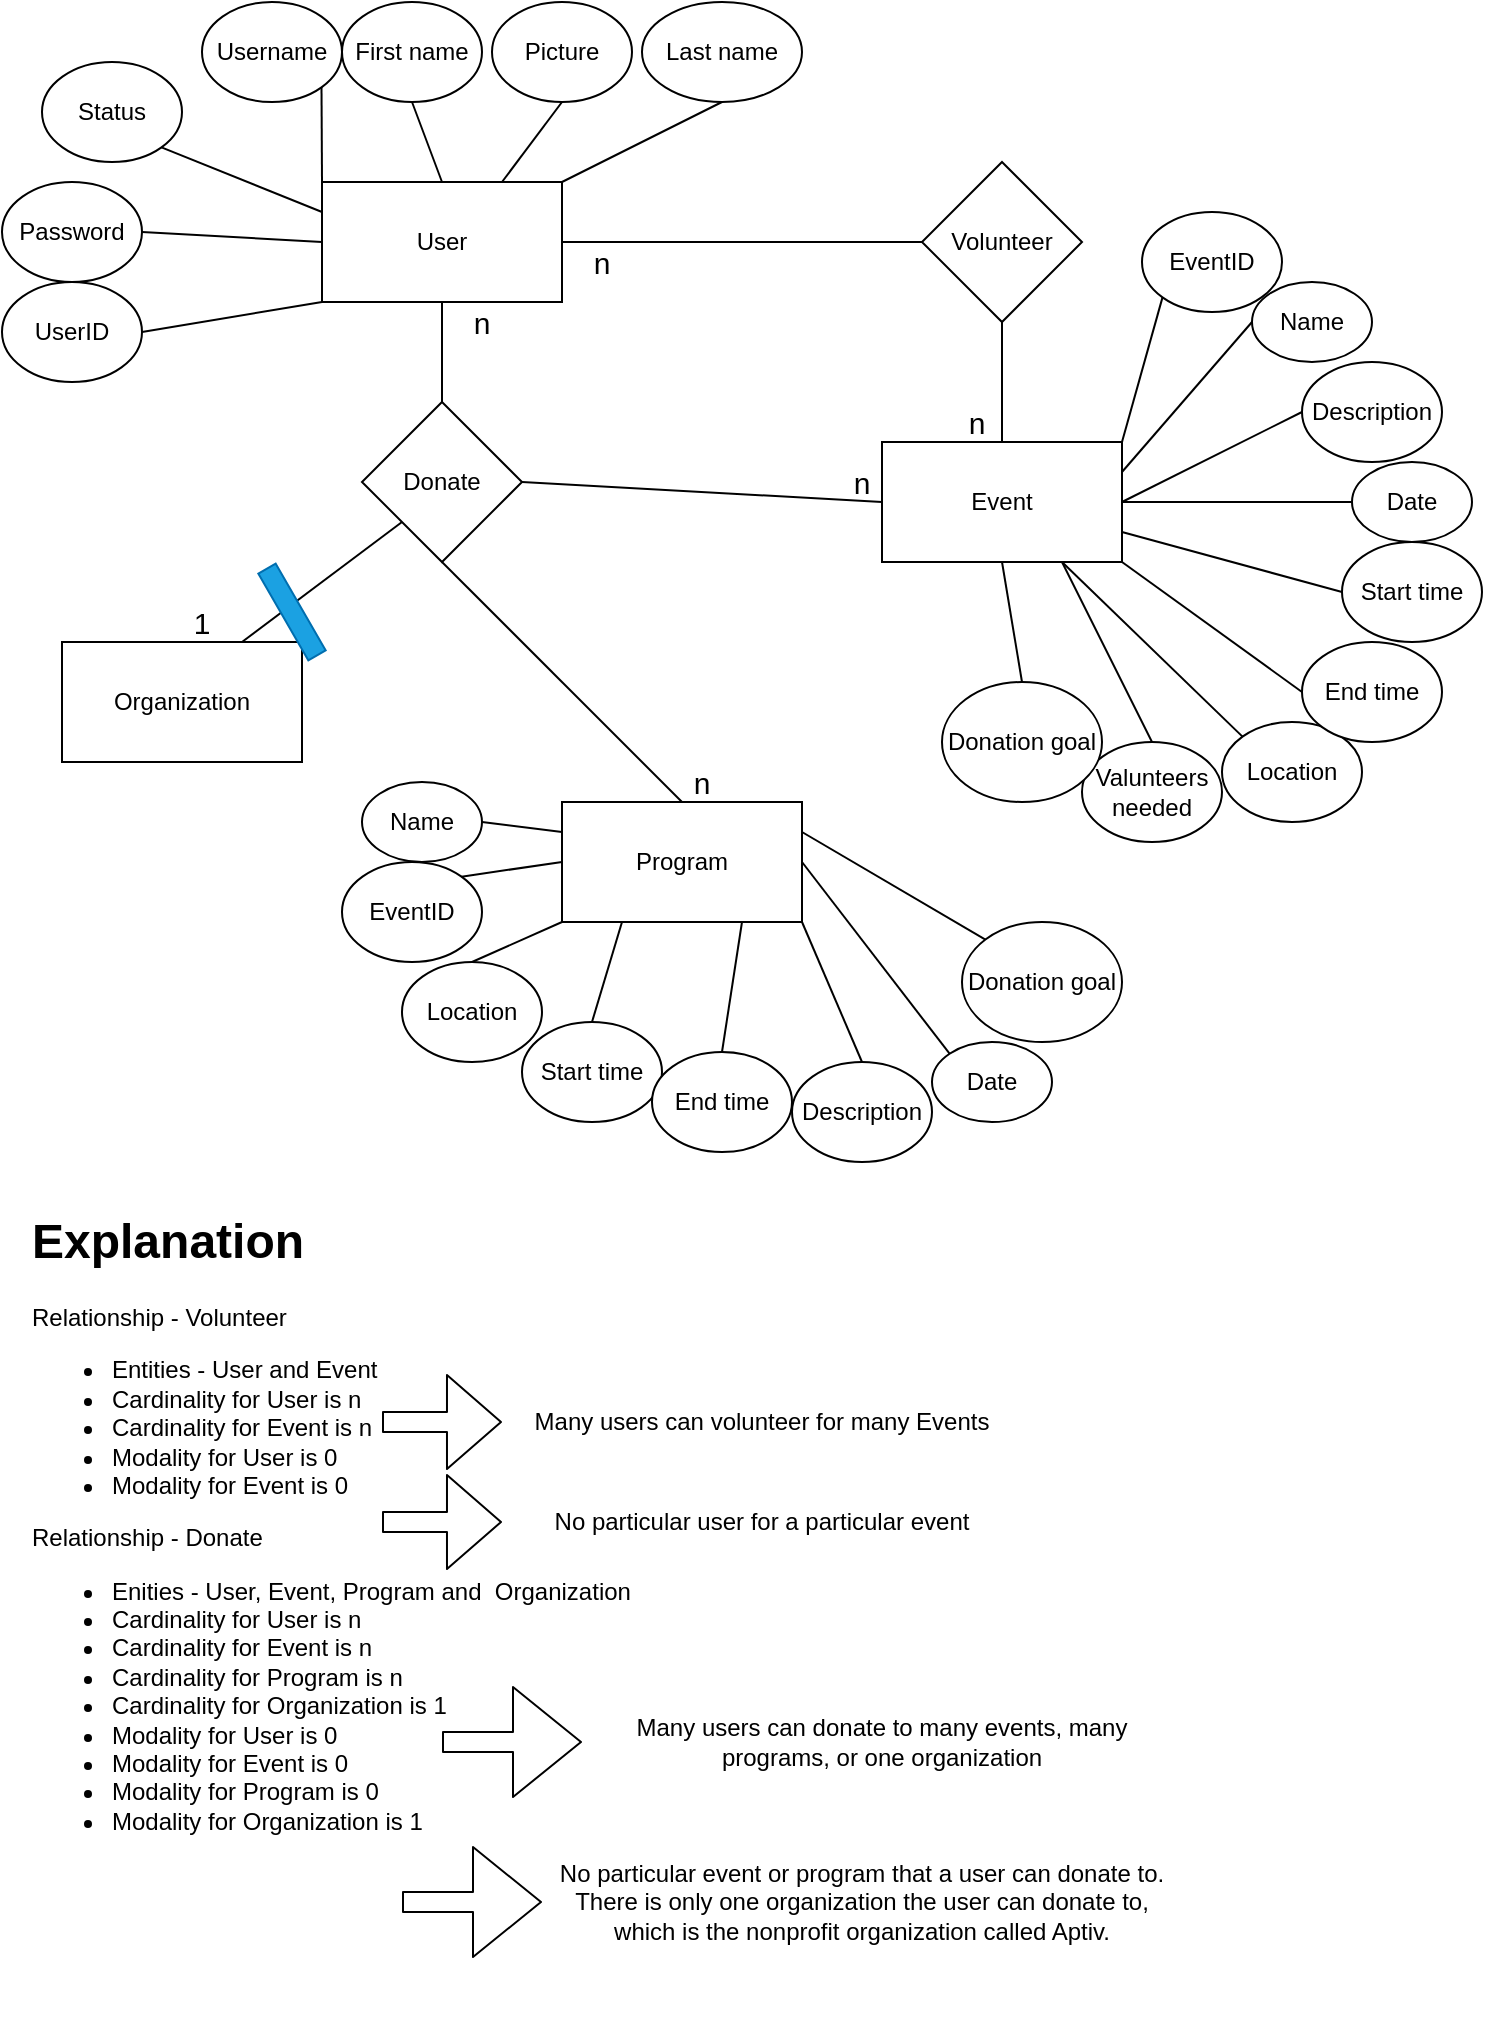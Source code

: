 <mxfile>
    <diagram name="Page-1" id="0783ab3e-0a74-02c8-0abd-f7b4e66b4bec">
        <mxGraphModel dx="734" dy="599" grid="1" gridSize="10" guides="1" tooltips="1" connect="1" arrows="0" fold="1" page="1" pageScale="1" pageWidth="850" pageHeight="1100" background="none" math="0" shadow="0">
            <root>
                <mxCell id="0"/>
                <mxCell id="1" parent="0"/>
                <mxCell id="2" value="User" style="rounded=0;whiteSpace=wrap;html=1;" parent="1" vertex="1">
                    <mxGeometry x="160" y="90" width="120" height="60" as="geometry"/>
                </mxCell>
                <mxCell id="3" value="First name" style="ellipse;whiteSpace=wrap;html=1;" parent="1" vertex="1">
                    <mxGeometry x="170" width="70" height="50" as="geometry"/>
                </mxCell>
                <mxCell id="4" value="Last name" style="ellipse;whiteSpace=wrap;html=1;" parent="1" vertex="1">
                    <mxGeometry x="320" width="80" height="50" as="geometry"/>
                </mxCell>
                <mxCell id="5" value="Password" style="ellipse;whiteSpace=wrap;html=1;" parent="1" vertex="1">
                    <mxGeometry y="90" width="70" height="50" as="geometry"/>
                </mxCell>
                <mxCell id="6" value="Username" style="ellipse;whiteSpace=wrap;html=1;" parent="1" vertex="1">
                    <mxGeometry x="100" width="70" height="50" as="geometry"/>
                </mxCell>
                <mxCell id="7" value="Picture" style="ellipse;whiteSpace=wrap;html=1;" parent="1" vertex="1">
                    <mxGeometry x="245" width="70" height="50" as="geometry"/>
                </mxCell>
                <mxCell id="8" value="UserID" style="ellipse;whiteSpace=wrap;html=1;" parent="1" vertex="1">
                    <mxGeometry y="140" width="70" height="50" as="geometry"/>
                </mxCell>
                <mxCell id="10" value="" style="endArrow=none;html=1;entryX=0.5;entryY=1;entryDx=0;entryDy=0;exitX=1;exitY=0;exitDx=0;exitDy=0;" parent="1" source="2" target="4" edge="1">
                    <mxGeometry width="50" height="50" relative="1" as="geometry">
                        <mxPoint x="350" y="120" as="sourcePoint"/>
                        <mxPoint x="365" y="50" as="targetPoint"/>
                    </mxGeometry>
                </mxCell>
                <mxCell id="13" value="" style="endArrow=none;html=1;entryX=0.5;entryY=1;entryDx=0;entryDy=0;exitX=0.75;exitY=0;exitDx=0;exitDy=0;" parent="1" source="2" target="7" edge="1">
                    <mxGeometry width="50" height="50" relative="1" as="geometry">
                        <mxPoint x="230" y="240" as="sourcePoint"/>
                        <mxPoint x="280" y="190" as="targetPoint"/>
                    </mxGeometry>
                </mxCell>
                <mxCell id="14" value="" style="endArrow=none;html=1;entryX=0.5;entryY=1;entryDx=0;entryDy=0;exitX=0.5;exitY=0;exitDx=0;exitDy=0;" parent="1" source="2" target="3" edge="1">
                    <mxGeometry width="50" height="50" relative="1" as="geometry">
                        <mxPoint x="400" y="410" as="sourcePoint"/>
                        <mxPoint x="450" y="360" as="targetPoint"/>
                    </mxGeometry>
                </mxCell>
                <mxCell id="15" value="" style="endArrow=none;html=1;entryX=1;entryY=1;entryDx=0;entryDy=0;exitX=0;exitY=0;exitDx=0;exitDy=0;" parent="1" source="2" target="6" edge="1">
                    <mxGeometry width="50" height="50" relative="1" as="geometry">
                        <mxPoint x="400" y="410" as="sourcePoint"/>
                        <mxPoint x="450" y="360" as="targetPoint"/>
                    </mxGeometry>
                </mxCell>
                <mxCell id="16" value="" style="endArrow=none;html=1;entryX=1;entryY=0.5;entryDx=0;entryDy=0;exitX=0;exitY=0.5;exitDx=0;exitDy=0;" parent="1" source="2" target="5" edge="1">
                    <mxGeometry width="50" height="50" relative="1" as="geometry">
                        <mxPoint x="400" y="410" as="sourcePoint"/>
                        <mxPoint x="450" y="360" as="targetPoint"/>
                    </mxGeometry>
                </mxCell>
                <mxCell id="17" value="" style="endArrow=none;html=1;exitX=1;exitY=0.5;exitDx=0;exitDy=0;entryX=0;entryY=1;entryDx=0;entryDy=0;" parent="1" source="8" target="2" edge="1">
                    <mxGeometry width="50" height="50" relative="1" as="geometry">
                        <mxPoint x="400" y="410" as="sourcePoint"/>
                        <mxPoint x="450" y="360" as="targetPoint"/>
                    </mxGeometry>
                </mxCell>
                <mxCell id="18" value="Volunteer" style="rhombus;whiteSpace=wrap;html=1;" parent="1" vertex="1">
                    <mxGeometry x="460" y="80" width="80" height="80" as="geometry"/>
                </mxCell>
                <mxCell id="19" value="" style="endArrow=none;html=1;exitX=1;exitY=0.5;exitDx=0;exitDy=0;entryX=0;entryY=0.5;entryDx=0;entryDy=0;" parent="1" source="2" target="18" edge="1">
                    <mxGeometry width="50" height="50" relative="1" as="geometry">
                        <mxPoint x="400" y="410" as="sourcePoint"/>
                        <mxPoint x="450" y="360" as="targetPoint"/>
                    </mxGeometry>
                </mxCell>
                <mxCell id="20" value="Event" style="rounded=0;whiteSpace=wrap;html=1;" parent="1" vertex="1">
                    <mxGeometry x="440" y="220" width="120" height="60" as="geometry"/>
                </mxCell>
                <mxCell id="21" value="" style="endArrow=none;html=1;entryX=0.5;entryY=1;entryDx=0;entryDy=0;exitX=0.5;exitY=0;exitDx=0;exitDy=0;startArrow=none;" parent="1" source="20" target="18" edge="1">
                    <mxGeometry width="50" height="50" relative="1" as="geometry">
                        <mxPoint x="400" y="410" as="sourcePoint"/>
                        <mxPoint x="450" y="360" as="targetPoint"/>
                    </mxGeometry>
                </mxCell>
                <mxCell id="22" value="Program" style="rounded=0;whiteSpace=wrap;html=1;" parent="1" vertex="1">
                    <mxGeometry x="280" y="400" width="120" height="60" as="geometry"/>
                </mxCell>
                <mxCell id="23" value="Donate" style="rhombus;whiteSpace=wrap;html=1;" parent="1" vertex="1">
                    <mxGeometry x="180" y="200" width="80" height="80" as="geometry"/>
                </mxCell>
                <mxCell id="24" value="" style="endArrow=none;html=1;entryX=0.5;entryY=1;entryDx=0;entryDy=0;exitX=0.5;exitY=0;exitDx=0;exitDy=0;" parent="1" source="23" target="2" edge="1">
                    <mxGeometry width="50" height="50" relative="1" as="geometry">
                        <mxPoint x="400" y="410" as="sourcePoint"/>
                        <mxPoint x="450" y="360" as="targetPoint"/>
                    </mxGeometry>
                </mxCell>
                <mxCell id="25" value="" style="endArrow=none;html=1;entryX=0.5;entryY=1;entryDx=0;entryDy=0;exitX=0.5;exitY=0;exitDx=0;exitDy=0;" parent="1" source="22" target="23" edge="1">
                    <mxGeometry width="50" height="50" relative="1" as="geometry">
                        <mxPoint x="180" y="470" as="sourcePoint"/>
                        <mxPoint x="230" y="420" as="targetPoint"/>
                    </mxGeometry>
                </mxCell>
                <mxCell id="26" value="" style="endArrow=none;html=1;exitX=1;exitY=0.5;exitDx=0;exitDy=0;entryX=0;entryY=0.5;entryDx=0;entryDy=0;" parent="1" source="23" target="20" edge="1">
                    <mxGeometry width="50" height="50" relative="1" as="geometry">
                        <mxPoint x="400" y="410" as="sourcePoint"/>
                        <mxPoint x="450" y="360" as="targetPoint"/>
                    </mxGeometry>
                </mxCell>
                <mxCell id="27" value="Status" style="ellipse;whiteSpace=wrap;html=1;" parent="1" vertex="1">
                    <mxGeometry x="20" y="30" width="70" height="50" as="geometry"/>
                </mxCell>
                <mxCell id="28" value="" style="endArrow=none;html=1;exitX=1;exitY=1;exitDx=0;exitDy=0;entryX=0;entryY=0.25;entryDx=0;entryDy=0;" parent="1" source="27" target="2" edge="1">
                    <mxGeometry width="50" height="50" relative="1" as="geometry">
                        <mxPoint x="400" y="410" as="sourcePoint"/>
                        <mxPoint x="450" y="360" as="targetPoint"/>
                    </mxGeometry>
                </mxCell>
                <mxCell id="29" value="Organization" style="rounded=0;whiteSpace=wrap;html=1;" parent="1" vertex="1">
                    <mxGeometry x="30" y="320" width="120" height="60" as="geometry"/>
                </mxCell>
                <mxCell id="30" value="" style="endArrow=none;html=1;entryX=0;entryY=1;entryDx=0;entryDy=0;exitX=0.75;exitY=0;exitDx=0;exitDy=0;" parent="1" source="29" target="23" edge="1">
                    <mxGeometry width="50" height="50" relative="1" as="geometry">
                        <mxPoint x="400" y="410" as="sourcePoint"/>
                        <mxPoint x="450" y="360" as="targetPoint"/>
                    </mxGeometry>
                </mxCell>
                <mxCell id="32" value="EventID" style="ellipse;whiteSpace=wrap;html=1;" parent="1" vertex="1">
                    <mxGeometry x="570" y="105" width="70" height="50" as="geometry"/>
                </mxCell>
                <mxCell id="33" value="Name" style="ellipse;whiteSpace=wrap;html=1;" parent="1" vertex="1">
                    <mxGeometry x="625" y="140" width="60" height="40" as="geometry"/>
                </mxCell>
                <mxCell id="34" value="Description" style="ellipse;whiteSpace=wrap;html=1;" parent="1" vertex="1">
                    <mxGeometry x="650" y="180" width="70" height="50" as="geometry"/>
                </mxCell>
                <mxCell id="35" value="Start time" style="ellipse;whiteSpace=wrap;html=1;" parent="1" vertex="1">
                    <mxGeometry x="670" y="270" width="70" height="50" as="geometry"/>
                </mxCell>
                <mxCell id="36" value="Valunteers needed" style="ellipse;whiteSpace=wrap;html=1;" parent="1" vertex="1">
                    <mxGeometry x="540" y="370" width="70" height="50" as="geometry"/>
                </mxCell>
                <mxCell id="37" value="Location" style="ellipse;whiteSpace=wrap;html=1;" parent="1" vertex="1">
                    <mxGeometry x="610" y="360" width="70" height="50" as="geometry"/>
                </mxCell>
                <mxCell id="38" value="End time" style="ellipse;whiteSpace=wrap;html=1;" parent="1" vertex="1">
                    <mxGeometry x="650" y="320" width="70" height="50" as="geometry"/>
                </mxCell>
                <mxCell id="39" value="Donation goal" style="ellipse;whiteSpace=wrap;html=1;" parent="1" vertex="1">
                    <mxGeometry x="470" y="340" width="80" height="60" as="geometry"/>
                </mxCell>
                <mxCell id="40" value="" style="endArrow=none;html=1;entryX=0.5;entryY=1;entryDx=0;entryDy=0;exitX=0.5;exitY=0;exitDx=0;exitDy=0;" parent="1" source="39" target="20" edge="1">
                    <mxGeometry width="50" height="50" relative="1" as="geometry">
                        <mxPoint x="480" y="350" as="sourcePoint"/>
                        <mxPoint x="530" y="300" as="targetPoint"/>
                    </mxGeometry>
                </mxCell>
                <mxCell id="41" value="" style="endArrow=none;html=1;entryX=0.5;entryY=0;entryDx=0;entryDy=0;exitX=0.75;exitY=1;exitDx=0;exitDy=0;" parent="1" source="20" target="36" edge="1">
                    <mxGeometry width="50" height="50" relative="1" as="geometry">
                        <mxPoint x="550" y="300" as="sourcePoint"/>
                        <mxPoint x="450" y="360" as="targetPoint"/>
                    </mxGeometry>
                </mxCell>
                <mxCell id="42" value="" style="endArrow=none;html=1;entryX=0;entryY=0;entryDx=0;entryDy=0;exitX=0.75;exitY=1;exitDx=0;exitDy=0;" parent="1" source="20" target="37" edge="1">
                    <mxGeometry width="50" height="50" relative="1" as="geometry">
                        <mxPoint x="550" y="300" as="sourcePoint"/>
                        <mxPoint x="450" y="360" as="targetPoint"/>
                    </mxGeometry>
                </mxCell>
                <mxCell id="43" value="" style="endArrow=none;html=1;entryX=0;entryY=0.5;entryDx=0;entryDy=0;exitX=1;exitY=1;exitDx=0;exitDy=0;" parent="1" source="20" target="38" edge="1">
                    <mxGeometry width="50" height="50" relative="1" as="geometry">
                        <mxPoint x="400" y="410" as="sourcePoint"/>
                        <mxPoint x="450" y="360" as="targetPoint"/>
                    </mxGeometry>
                </mxCell>
                <mxCell id="44" value="" style="endArrow=none;html=1;entryX=0;entryY=0.5;entryDx=0;entryDy=0;exitX=1;exitY=0.75;exitDx=0;exitDy=0;" parent="1" source="20" target="35" edge="1">
                    <mxGeometry width="50" height="50" relative="1" as="geometry">
                        <mxPoint x="400" y="410" as="sourcePoint"/>
                        <mxPoint x="450" y="360" as="targetPoint"/>
                    </mxGeometry>
                </mxCell>
                <mxCell id="45" value="" style="endArrow=none;html=1;entryX=0;entryY=0.5;entryDx=0;entryDy=0;exitX=1;exitY=0.5;exitDx=0;exitDy=0;" parent="1" source="20" target="34" edge="1">
                    <mxGeometry width="50" height="50" relative="1" as="geometry">
                        <mxPoint x="570" y="340" as="sourcePoint"/>
                        <mxPoint x="620" y="290" as="targetPoint"/>
                    </mxGeometry>
                </mxCell>
                <mxCell id="46" value="" style="endArrow=none;html=1;entryX=0;entryY=0.5;entryDx=0;entryDy=0;exitX=1;exitY=0.25;exitDx=0;exitDy=0;" parent="1" source="20" target="33" edge="1">
                    <mxGeometry width="50" height="50" relative="1" as="geometry">
                        <mxPoint x="400" y="410" as="sourcePoint"/>
                        <mxPoint x="450" y="360" as="targetPoint"/>
                    </mxGeometry>
                </mxCell>
                <mxCell id="47" value="" style="endArrow=none;html=1;entryX=0;entryY=1;entryDx=0;entryDy=0;exitX=1;exitY=0;exitDx=0;exitDy=0;" parent="1" source="20" target="32" edge="1">
                    <mxGeometry width="50" height="50" relative="1" as="geometry">
                        <mxPoint x="400" y="410" as="sourcePoint"/>
                        <mxPoint x="450" y="360" as="targetPoint"/>
                    </mxGeometry>
                </mxCell>
                <mxCell id="48" value="" style="endArrow=none;html=1;entryX=0;entryY=0;entryDx=0;entryDy=0;exitX=1;exitY=0.25;exitDx=0;exitDy=0;" parent="1" source="22" target="67" edge="1">
                    <mxGeometry width="50" height="50" relative="1" as="geometry">
                        <mxPoint x="400" y="410" as="sourcePoint"/>
                        <mxPoint x="450" y="360" as="targetPoint"/>
                    </mxGeometry>
                </mxCell>
                <mxCell id="49" value="Location" style="ellipse;whiteSpace=wrap;html=1;" parent="1" vertex="1">
                    <mxGeometry x="200" y="480" width="70" height="50" as="geometry"/>
                </mxCell>
                <mxCell id="50" value="Start time" style="ellipse;whiteSpace=wrap;html=1;" parent="1" vertex="1">
                    <mxGeometry x="260" y="510" width="70" height="50" as="geometry"/>
                </mxCell>
                <mxCell id="51" value="End time" style="ellipse;whiteSpace=wrap;html=1;" parent="1" vertex="1">
                    <mxGeometry x="325" y="525" width="70" height="50" as="geometry"/>
                </mxCell>
                <mxCell id="52" value="Description" style="ellipse;whiteSpace=wrap;html=1;" parent="1" vertex="1">
                    <mxGeometry x="395" y="530" width="70" height="50" as="geometry"/>
                </mxCell>
                <mxCell id="53" value="Name" style="ellipse;whiteSpace=wrap;html=1;" parent="1" vertex="1">
                    <mxGeometry x="180" y="390" width="60" height="40" as="geometry"/>
                </mxCell>
                <mxCell id="54" value="EventID" style="ellipse;whiteSpace=wrap;html=1;" parent="1" vertex="1">
                    <mxGeometry x="170" y="430" width="70" height="50" as="geometry"/>
                </mxCell>
                <mxCell id="55" value="" style="endArrow=none;html=1;entryX=0.5;entryY=0;entryDx=0;entryDy=0;exitX=1;exitY=1;exitDx=0;exitDy=0;" parent="1" source="22" target="52" edge="1">
                    <mxGeometry width="50" height="50" relative="1" as="geometry">
                        <mxPoint x="400" y="410" as="sourcePoint"/>
                        <mxPoint x="450" y="360" as="targetPoint"/>
                    </mxGeometry>
                </mxCell>
                <mxCell id="56" value="" style="endArrow=none;html=1;entryX=0.5;entryY=0;entryDx=0;entryDy=0;exitX=0.75;exitY=1;exitDx=0;exitDy=0;" parent="1" source="22" target="51" edge="1">
                    <mxGeometry width="50" height="50" relative="1" as="geometry">
                        <mxPoint x="400" y="410" as="sourcePoint"/>
                        <mxPoint x="450" y="360" as="targetPoint"/>
                    </mxGeometry>
                </mxCell>
                <mxCell id="57" value="" style="endArrow=none;html=1;exitX=0.5;exitY=0;exitDx=0;exitDy=0;entryX=0.25;entryY=1;entryDx=0;entryDy=0;" parent="1" source="50" target="22" edge="1">
                    <mxGeometry width="50" height="50" relative="1" as="geometry">
                        <mxPoint x="400" y="410" as="sourcePoint"/>
                        <mxPoint x="450" y="360" as="targetPoint"/>
                    </mxGeometry>
                </mxCell>
                <mxCell id="58" value="" style="endArrow=none;html=1;exitX=0.5;exitY=0;exitDx=0;exitDy=0;entryX=0;entryY=1;entryDx=0;entryDy=0;" parent="1" source="49" target="22" edge="1">
                    <mxGeometry width="50" height="50" relative="1" as="geometry">
                        <mxPoint x="400" y="410" as="sourcePoint"/>
                        <mxPoint x="450" y="360" as="targetPoint"/>
                    </mxGeometry>
                </mxCell>
                <mxCell id="59" value="" style="endArrow=none;html=1;exitX=1;exitY=0;exitDx=0;exitDy=0;entryX=0;entryY=0.5;entryDx=0;entryDy=0;" parent="1" source="54" target="22" edge="1">
                    <mxGeometry width="50" height="50" relative="1" as="geometry">
                        <mxPoint x="400" y="410" as="sourcePoint"/>
                        <mxPoint x="450" y="360" as="targetPoint"/>
                    </mxGeometry>
                </mxCell>
                <mxCell id="60" value="" style="endArrow=none;html=1;exitX=1;exitY=0.5;exitDx=0;exitDy=0;entryX=0;entryY=0.25;entryDx=0;entryDy=0;" parent="1" source="53" target="22" edge="1">
                    <mxGeometry width="50" height="50" relative="1" as="geometry">
                        <mxPoint x="400" y="410" as="sourcePoint"/>
                        <mxPoint x="450" y="360" as="targetPoint"/>
                    </mxGeometry>
                </mxCell>
                <mxCell id="61" value="Date" style="ellipse;whiteSpace=wrap;html=1;" parent="1" vertex="1">
                    <mxGeometry x="675" y="230" width="60" height="40" as="geometry"/>
                </mxCell>
                <mxCell id="63" value="Date" style="ellipse;whiteSpace=wrap;html=1;" parent="1" vertex="1">
                    <mxGeometry x="465" y="520" width="60" height="40" as="geometry"/>
                </mxCell>
                <mxCell id="64" value="" style="endArrow=none;html=1;entryX=0;entryY=0;entryDx=0;entryDy=0;exitX=1;exitY=0.5;exitDx=0;exitDy=0;" parent="1" source="22" target="63" edge="1">
                    <mxGeometry width="50" height="50" relative="1" as="geometry">
                        <mxPoint x="400" y="410" as="sourcePoint"/>
                        <mxPoint x="450" y="360" as="targetPoint"/>
                    </mxGeometry>
                </mxCell>
                <mxCell id="65" value="" style="endArrow=none;html=1;entryX=0;entryY=0.5;entryDx=0;entryDy=0;exitX=1;exitY=0.5;exitDx=0;exitDy=0;" parent="1" source="20" target="61" edge="1">
                    <mxGeometry width="50" height="50" relative="1" as="geometry">
                        <mxPoint x="400" y="410" as="sourcePoint"/>
                        <mxPoint x="450" y="360" as="targetPoint"/>
                    </mxGeometry>
                </mxCell>
                <mxCell id="67" value="Donation goal" style="ellipse;whiteSpace=wrap;html=1;" parent="1" vertex="1">
                    <mxGeometry x="480" y="460" width="80" height="60" as="geometry"/>
                </mxCell>
                <mxCell id="70" value="&lt;font style=&quot;font-size: 15px&quot;&gt;n&lt;/font&gt;" style="text;html=1;strokeColor=none;fillColor=none;align=center;verticalAlign=middle;whiteSpace=wrap;rounded=0;" parent="1" vertex="1">
                    <mxGeometry x="410" y="230" width="40" height="20" as="geometry"/>
                </mxCell>
                <mxCell id="66" value="&lt;font style=&quot;font-size: 15px&quot;&gt;n&lt;/font&gt;" style="text;html=1;strokeColor=none;fillColor=none;align=center;verticalAlign=middle;whiteSpace=wrap;rounded=0;rotation=0;" parent="1" vertex="1">
                    <mxGeometry x="470" y="200" width="35" height="20" as="geometry"/>
                </mxCell>
                <mxCell id="72" value="&lt;font style=&quot;font-size: 15px&quot;&gt;n&lt;/font&gt;" style="text;html=1;strokeColor=none;fillColor=none;align=center;verticalAlign=middle;whiteSpace=wrap;rounded=0;" parent="1" vertex="1">
                    <mxGeometry x="330" y="380" width="40" height="20" as="geometry"/>
                </mxCell>
                <mxCell id="73" value="&lt;font style=&quot;font-size: 15px&quot;&gt;n&lt;/font&gt;" style="text;html=1;strokeColor=none;fillColor=none;align=center;verticalAlign=middle;whiteSpace=wrap;rounded=0;" parent="1" vertex="1">
                    <mxGeometry x="220" y="150" width="40" height="20" as="geometry"/>
                </mxCell>
                <mxCell id="74" value="&lt;font style=&quot;font-size: 15px&quot;&gt;n&lt;/font&gt;" style="text;html=1;strokeColor=none;fillColor=none;align=center;verticalAlign=middle;whiteSpace=wrap;rounded=0;" parent="1" vertex="1">
                    <mxGeometry x="280" y="120" width="40" height="20" as="geometry"/>
                </mxCell>
                <mxCell id="75" value="&lt;span style=&quot;font-size: 15px&quot;&gt;1&lt;/span&gt;" style="text;html=1;strokeColor=none;fillColor=none;align=center;verticalAlign=middle;whiteSpace=wrap;rounded=0;" parent="1" vertex="1">
                    <mxGeometry x="80" y="300" width="40" height="20" as="geometry"/>
                </mxCell>
                <mxCell id="77" value="&lt;h1&gt;Explanation&lt;/h1&gt;&lt;p&gt;&lt;span&gt;Relationship - Volunteer&lt;/span&gt;&lt;br&gt;&lt;/p&gt;&lt;p&gt;&lt;/p&gt;&lt;ul&gt;&lt;li&gt;&lt;span&gt;Entities - User and Event&lt;/span&gt;&lt;/li&gt;&lt;li&gt;&lt;span&gt;Cardinality for User is n&lt;/span&gt;&lt;/li&gt;&lt;li&gt;Cardinality for Event is n&lt;/li&gt;&lt;li&gt;Modality for User is 0&lt;/li&gt;&lt;li&gt;Modality for Event is 0&lt;/li&gt;&lt;/ul&gt;&lt;div&gt;Relationship - Donate&lt;/div&gt;&lt;div&gt;&lt;ul&gt;&lt;li&gt;Enities - User, Event, Program and&amp;nbsp; Organization&lt;/li&gt;&lt;li&gt;Cardinality for User is n&lt;/li&gt;&lt;li&gt;Cardinality for Event is n&lt;/li&gt;&lt;li&gt;Cardinality for Program is n&lt;/li&gt;&lt;li&gt;Cardinality for Organization is 1&lt;/li&gt;&lt;li&gt;Modality for User is 0&lt;/li&gt;&lt;li&gt;Modality for Event is 0&lt;/li&gt;&lt;li&gt;Modality for Program is 0&lt;/li&gt;&lt;li&gt;Modality for Organization is 1&lt;/li&gt;&lt;/ul&gt;&lt;/div&gt;&lt;p&gt;&lt;/p&gt;" style="text;html=1;strokeColor=none;fillColor=none;spacing=5;spacingTop=-20;whiteSpace=wrap;overflow=hidden;rounded=0;" parent="1" vertex="1">
                    <mxGeometry x="10" y="600" width="320" height="410" as="geometry"/>
                </mxCell>
                <mxCell id="78" value="" style="shape=flexArrow;endArrow=classic;html=1;endWidth=36;endSize=8.67;" parent="1" edge="1">
                    <mxGeometry width="50" height="50" relative="1" as="geometry">
                        <mxPoint x="190" y="710" as="sourcePoint"/>
                        <mxPoint x="250" y="710" as="targetPoint"/>
                    </mxGeometry>
                </mxCell>
                <mxCell id="79" value="" style="shape=flexArrow;endArrow=classic;html=1;endWidth=36;endSize=8.67;" parent="1" edge="1">
                    <mxGeometry width="50" height="50" relative="1" as="geometry">
                        <mxPoint x="190" y="760" as="sourcePoint"/>
                        <mxPoint x="250" y="760" as="targetPoint"/>
                    </mxGeometry>
                </mxCell>
                <mxCell id="81" value="Many users can volunteer for many Events" style="text;html=1;strokeColor=none;fillColor=none;align=center;verticalAlign=middle;whiteSpace=wrap;rounded=0;" parent="1" vertex="1">
                    <mxGeometry x="250" y="690" width="260" height="40" as="geometry"/>
                </mxCell>
                <mxCell id="83" value="No particular user for a particular event" style="text;html=1;strokeColor=none;fillColor=none;align=center;verticalAlign=middle;whiteSpace=wrap;rounded=0;" parent="1" vertex="1">
                    <mxGeometry x="250" y="740" width="260" height="40" as="geometry"/>
                </mxCell>
                <mxCell id="84" value="" style="shape=flexArrow;endArrow=classic;html=1;endWidth=44;endSize=11;" parent="1" edge="1">
                    <mxGeometry width="50" height="50" relative="1" as="geometry">
                        <mxPoint x="220" y="870" as="sourcePoint"/>
                        <mxPoint x="290" y="870" as="targetPoint"/>
                    </mxGeometry>
                </mxCell>
                <mxCell id="85" value="" style="shape=flexArrow;endArrow=classic;html=1;endWidth=44;endSize=11;" parent="1" edge="1">
                    <mxGeometry width="50" height="50" relative="1" as="geometry">
                        <mxPoint x="200" y="950" as="sourcePoint"/>
                        <mxPoint x="270" y="950" as="targetPoint"/>
                    </mxGeometry>
                </mxCell>
                <mxCell id="86" value="Many users can donate to many events, many programs, or one organization" style="text;html=1;strokeColor=none;fillColor=none;align=center;verticalAlign=middle;whiteSpace=wrap;rounded=0;" parent="1" vertex="1">
                    <mxGeometry x="290" y="850" width="300" height="40" as="geometry"/>
                </mxCell>
                <mxCell id="88" value="" style="rounded=0;whiteSpace=wrap;html=1;fillColor=#1ba1e2;strokeColor=#006EAF;fontColor=#ffffff;rotation=60;" parent="1" vertex="1">
                    <mxGeometry x="120" y="300" width="50" height="10" as="geometry"/>
                </mxCell>
                <mxCell id="90" value="No particular event or program that a user can donate to. There is only one organization the user can donate to,&lt;br&gt;which is the nonprofit organization called Aptiv." style="text;html=1;strokeColor=none;fillColor=none;align=center;verticalAlign=middle;whiteSpace=wrap;rounded=0;" parent="1" vertex="1">
                    <mxGeometry x="270" y="930" width="320" height="40" as="geometry"/>
                </mxCell>
            </root>
        </mxGraphModel>
    </diagram>
</mxfile>